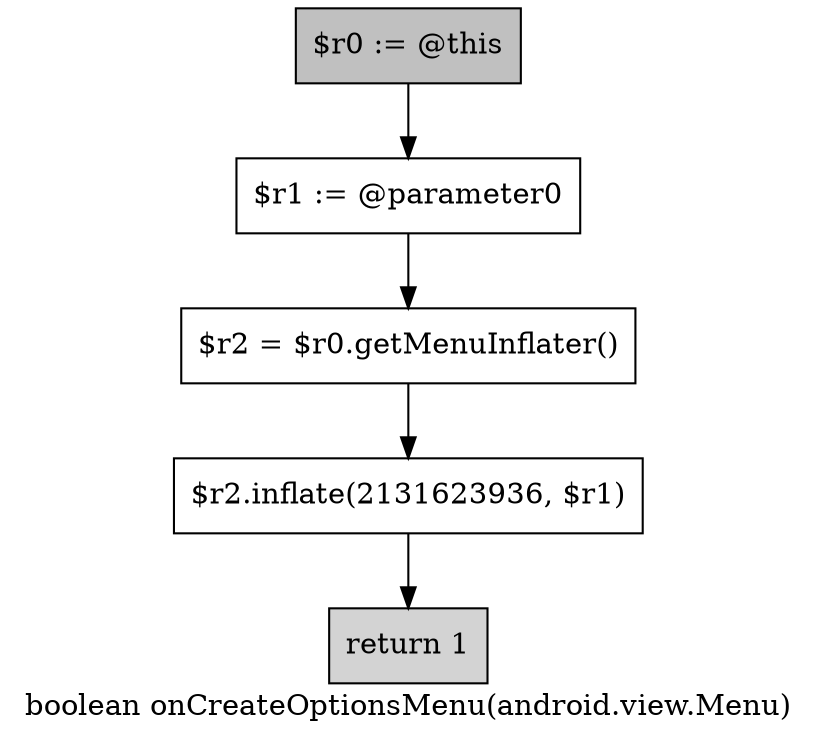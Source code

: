 digraph "boolean onCreateOptionsMenu(android.view.Menu)" {
    label="boolean onCreateOptionsMenu(android.view.Menu)";
    node [shape=box];
    "0" [style=filled,fillcolor=gray,label="$r0 := @this",];
    "1" [label="$r1 := @parameter0",];
    "0"->"1";
    "2" [label="$r2 = $r0.getMenuInflater()",];
    "1"->"2";
    "3" [label="$r2.inflate(2131623936, $r1)",];
    "2"->"3";
    "4" [style=filled,fillcolor=lightgray,label="return 1",];
    "3"->"4";
}
